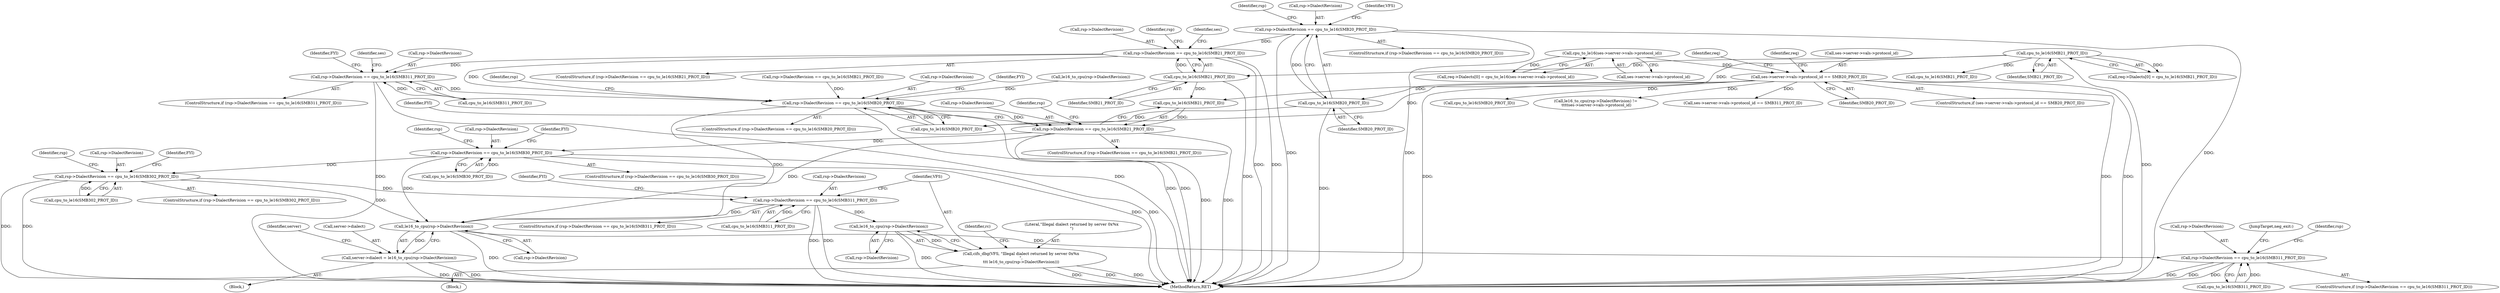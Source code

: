 digraph "0_linux_b57a55e2200ede754e4dc9cce4ba9402544b9365@pointer" {
"1000537" [label="(Call,rsp->DialectRevision == cpu_to_le16(SMB21_PROT_ID))"];
"1000522" [label="(Call,rsp->DialectRevision == cpu_to_le16(SMB20_PROT_ID))"];
"1000526" [label="(Call,cpu_to_le16(SMB20_PROT_ID))"];
"1000345" [label="(Call,ses->server->vals->protocol_id == SMB20_PROT_ID)"];
"1000288" [label="(Call,cpu_to_le16(ses->server->vals->protocol_id))"];
"1000541" [label="(Call,cpu_to_le16(SMB21_PROT_ID))"];
"1000245" [label="(Call,cpu_to_le16(SMB21_PROT_ID))"];
"1000562" [label="(Call,rsp->DialectRevision == cpu_to_le16(SMB311_PROT_ID))"];
"1000617" [label="(Call,rsp->DialectRevision == cpu_to_le16(SMB20_PROT_ID))"];
"1000628" [label="(Call,rsp->DialectRevision == cpu_to_le16(SMB21_PROT_ID))"];
"1000639" [label="(Call,rsp->DialectRevision == cpu_to_le16(SMB30_PROT_ID))"];
"1000650" [label="(Call,rsp->DialectRevision == cpu_to_le16(SMB302_PROT_ID))"];
"1000661" [label="(Call,rsp->DialectRevision == cpu_to_le16(SMB311_PROT_ID))"];
"1000675" [label="(Call,le16_to_cpu(rsp->DialectRevision))"];
"1000672" [label="(Call,cifs_dbg(VFS, \"Illegal dialect returned by server 0x%x\n\",\n\t\t\t le16_to_cpu(rsp->DialectRevision)))"];
"1000688" [label="(Call,le16_to_cpu(rsp->DialectRevision))"];
"1000684" [label="(Call,server->dialect = le16_to_cpu(rsp->DialectRevision))"];
"1000819" [label="(Call,rsp->DialectRevision == cpu_to_le16(SMB311_PROT_ID))"];
"1000611" [label="(Identifier,FYI)"];
"1000618" [label="(Call,rsp->DialectRevision)"];
"1000538" [label="(Call,rsp->DialectRevision)"];
"1000364" [label="(Identifier,req)"];
"1000671" [label="(Block,)"];
"1000483" [label="(Call,cpu_to_le16(SMB20_PROT_ID))"];
"1000572" [label="(Identifier,ses)"];
"1000672" [label="(Call,cifs_dbg(VFS, \"Illegal dialect returned by server 0x%x\n\",\n\t\t\t le16_to_cpu(rsp->DialectRevision)))"];
"1000561" [label="(ControlStructure,if (rsp->DialectRevision == cpu_to_le16(SMB311_PROT_ID)))"];
"1000537" [label="(Call,rsp->DialectRevision == cpu_to_le16(SMB21_PROT_ID))"];
"1000646" [label="(Identifier,FYI)"];
"1000819" [label="(Call,rsp->DialectRevision == cpu_to_le16(SMB311_PROT_ID))"];
"1000820" [label="(Call,rsp->DialectRevision)"];
"1000564" [label="(Identifier,rsp)"];
"1000624" [label="(Identifier,FYI)"];
"1000587" [label="(Call,le16_to_cpu(rsp->DialectRevision) !=\n \t\t\t\tses->server->vals->protocol_id)"];
"1000684" [label="(Call,server->dialect = le16_to_cpu(rsp->DialectRevision))"];
"1000539" [label="(Identifier,rsp)"];
"1000823" [label="(Call,cpu_to_le16(SMB311_PROT_ID))"];
"1000521" [label="(ControlStructure,if (rsp->DialectRevision == cpu_to_le16(SMB20_PROT_ID)))"];
"1000674" [label="(Literal,\"Illegal dialect returned by server 0x%x\n\")"];
"1000356" [label="(Identifier,req)"];
"1000662" [label="(Call,rsp->DialectRevision)"];
"1000563" [label="(Call,rsp->DialectRevision)"];
"1000547" [label="(Identifier,ses)"];
"1000676" [label="(Call,rsp->DialectRevision)"];
"1000372" [label="(Call,ses->server->vals->protocol_id == SMB311_PROT_ID)"];
"1000282" [label="(Call,req->Dialects[0] = cpu_to_le16(ses->server->vals->protocol_id))"];
"1000239" [label="(Call,req->Dialects[0] = cpu_to_le16(SMB21_PROT_ID))"];
"1000628" [label="(Call,rsp->DialectRevision == cpu_to_le16(SMB21_PROT_ID))"];
"1000526" [label="(Call,cpu_to_le16(SMB20_PROT_ID))"];
"1000566" [label="(Call,cpu_to_le16(SMB311_PROT_ID))"];
"1000246" [label="(Identifier,SMB21_PROT_ID)"];
"1000289" [label="(Call,ses->server->vals->protocol_id)"];
"1000680" [label="(Identifier,rc)"];
"1000562" [label="(Call,rsp->DialectRevision == cpu_to_le16(SMB311_PROT_ID))"];
"1000661" [label="(Call,rsp->DialectRevision == cpu_to_le16(SMB311_PROT_ID))"];
"1000660" [label="(ControlStructure,if (rsp->DialectRevision == cpu_to_le16(SMB311_PROT_ID)))"];
"1000673" [label="(Identifier,VFS)"];
"1000288" [label="(Call,cpu_to_le16(ses->server->vals->protocol_id))"];
"1000523" [label="(Call,rsp->DialectRevision)"];
"1000654" [label="(Call,cpu_to_le16(SMB302_PROT_ID))"];
"1000498" [label="(Call,cpu_to_le16(SMB21_PROT_ID))"];
"1000530" [label="(Identifier,VFS)"];
"1000639" [label="(Call,rsp->DialectRevision == cpu_to_le16(SMB30_PROT_ID))"];
"1000627" [label="(ControlStructure,if (rsp->DialectRevision == cpu_to_le16(SMB21_PROT_ID)))"];
"1000650" [label="(Call,rsp->DialectRevision == cpu_to_le16(SMB302_PROT_ID))"];
"1000588" [label="(Call,le16_to_cpu(rsp->DialectRevision))"];
"1000617" [label="(Call,rsp->DialectRevision == cpu_to_le16(SMB20_PROT_ID))"];
"1000353" [label="(Identifier,SMB20_PROT_ID)"];
"1000114" [label="(Block,)"];
"1000346" [label="(Call,ses->server->vals->protocol_id)"];
"1000616" [label="(ControlStructure,if (rsp->DialectRevision == cpu_to_le16(SMB20_PROT_ID)))"];
"1000641" [label="(Identifier,rsp)"];
"1000818" [label="(ControlStructure,if (rsp->DialectRevision == cpu_to_le16(SMB311_PROT_ID)))"];
"1000632" [label="(Call,cpu_to_le16(SMB21_PROT_ID))"];
"1000643" [label="(Call,cpu_to_le16(SMB30_PROT_ID))"];
"1000522" [label="(Call,rsp->DialectRevision == cpu_to_le16(SMB20_PROT_ID))"];
"1000635" [label="(Identifier,FYI)"];
"1000652" [label="(Identifier,rsp)"];
"1000668" [label="(Identifier,FYI)"];
"1000848" [label="(MethodReturn,RET)"];
"1000541" [label="(Call,cpu_to_le16(SMB21_PROT_ID))"];
"1000630" [label="(Identifier,rsp)"];
"1000245" [label="(Call,cpu_to_le16(SMB21_PROT_ID))"];
"1000842" [label="(JumpTarget,neg_exit:)"];
"1000651" [label="(Call,rsp->DialectRevision)"];
"1000621" [label="(Call,cpu_to_le16(SMB20_PROT_ID))"];
"1000638" [label="(ControlStructure,if (rsp->DialectRevision == cpu_to_le16(SMB30_PROT_ID)))"];
"1000688" [label="(Call,le16_to_cpu(rsp->DialectRevision))"];
"1000649" [label="(ControlStructure,if (rsp->DialectRevision == cpu_to_le16(SMB302_PROT_ID)))"];
"1000629" [label="(Call,rsp->DialectRevision)"];
"1000640" [label="(Call,rsp->DialectRevision)"];
"1000345" [label="(Call,ses->server->vals->protocol_id == SMB20_PROT_ID)"];
"1000694" [label="(Identifier,server)"];
"1000344" [label="(ControlStructure,if (ses->server->vals->protocol_id == SMB20_PROT_ID))"];
"1000685" [label="(Call,server->dialect)"];
"1000675" [label="(Call,le16_to_cpu(rsp->DialectRevision))"];
"1000536" [label="(ControlStructure,if (rsp->DialectRevision == cpu_to_le16(SMB21_PROT_ID)))"];
"1000657" [label="(Identifier,FYI)"];
"1000663" [label="(Identifier,rsp)"];
"1000689" [label="(Call,rsp->DialectRevision)"];
"1000527" [label="(Identifier,SMB20_PROT_ID)"];
"1000665" [label="(Call,cpu_to_le16(SMB311_PROT_ID))"];
"1000828" [label="(Identifier,rsp)"];
"1000494" [label="(Call,rsp->DialectRevision == cpu_to_le16(SMB21_PROT_ID))"];
"1000542" [label="(Identifier,SMB21_PROT_ID)"];
"1000537" -> "1000536"  [label="AST: "];
"1000537" -> "1000541"  [label="CFG: "];
"1000538" -> "1000537"  [label="AST: "];
"1000541" -> "1000537"  [label="AST: "];
"1000547" -> "1000537"  [label="CFG: "];
"1000564" -> "1000537"  [label="CFG: "];
"1000537" -> "1000848"  [label="DDG: "];
"1000537" -> "1000848"  [label="DDG: "];
"1000522" -> "1000537"  [label="DDG: "];
"1000541" -> "1000537"  [label="DDG: "];
"1000537" -> "1000562"  [label="DDG: "];
"1000537" -> "1000617"  [label="DDG: "];
"1000522" -> "1000521"  [label="AST: "];
"1000522" -> "1000526"  [label="CFG: "];
"1000523" -> "1000522"  [label="AST: "];
"1000526" -> "1000522"  [label="AST: "];
"1000530" -> "1000522"  [label="CFG: "];
"1000539" -> "1000522"  [label="CFG: "];
"1000522" -> "1000848"  [label="DDG: "];
"1000522" -> "1000848"  [label="DDG: "];
"1000522" -> "1000848"  [label="DDG: "];
"1000526" -> "1000522"  [label="DDG: "];
"1000526" -> "1000527"  [label="CFG: "];
"1000527" -> "1000526"  [label="AST: "];
"1000526" -> "1000848"  [label="DDG: "];
"1000345" -> "1000526"  [label="DDG: "];
"1000526" -> "1000621"  [label="DDG: "];
"1000345" -> "1000344"  [label="AST: "];
"1000345" -> "1000353"  [label="CFG: "];
"1000346" -> "1000345"  [label="AST: "];
"1000353" -> "1000345"  [label="AST: "];
"1000356" -> "1000345"  [label="CFG: "];
"1000364" -> "1000345"  [label="CFG: "];
"1000345" -> "1000848"  [label="DDG: "];
"1000345" -> "1000848"  [label="DDG: "];
"1000345" -> "1000848"  [label="DDG: "];
"1000288" -> "1000345"  [label="DDG: "];
"1000345" -> "1000372"  [label="DDG: "];
"1000345" -> "1000483"  [label="DDG: "];
"1000345" -> "1000587"  [label="DDG: "];
"1000345" -> "1000621"  [label="DDG: "];
"1000288" -> "1000282"  [label="AST: "];
"1000288" -> "1000289"  [label="CFG: "];
"1000289" -> "1000288"  [label="AST: "];
"1000282" -> "1000288"  [label="CFG: "];
"1000288" -> "1000282"  [label="DDG: "];
"1000541" -> "1000542"  [label="CFG: "];
"1000542" -> "1000541"  [label="AST: "];
"1000541" -> "1000848"  [label="DDG: "];
"1000245" -> "1000541"  [label="DDG: "];
"1000541" -> "1000632"  [label="DDG: "];
"1000245" -> "1000239"  [label="AST: "];
"1000245" -> "1000246"  [label="CFG: "];
"1000246" -> "1000245"  [label="AST: "];
"1000239" -> "1000245"  [label="CFG: "];
"1000245" -> "1000848"  [label="DDG: "];
"1000245" -> "1000239"  [label="DDG: "];
"1000245" -> "1000498"  [label="DDG: "];
"1000245" -> "1000632"  [label="DDG: "];
"1000562" -> "1000561"  [label="AST: "];
"1000562" -> "1000566"  [label="CFG: "];
"1000563" -> "1000562"  [label="AST: "];
"1000566" -> "1000562"  [label="AST: "];
"1000572" -> "1000562"  [label="CFG: "];
"1000611" -> "1000562"  [label="CFG: "];
"1000562" -> "1000848"  [label="DDG: "];
"1000562" -> "1000848"  [label="DDG: "];
"1000566" -> "1000562"  [label="DDG: "];
"1000562" -> "1000617"  [label="DDG: "];
"1000617" -> "1000616"  [label="AST: "];
"1000617" -> "1000621"  [label="CFG: "];
"1000618" -> "1000617"  [label="AST: "];
"1000621" -> "1000617"  [label="AST: "];
"1000624" -> "1000617"  [label="CFG: "];
"1000630" -> "1000617"  [label="CFG: "];
"1000617" -> "1000848"  [label="DDG: "];
"1000617" -> "1000848"  [label="DDG: "];
"1000588" -> "1000617"  [label="DDG: "];
"1000494" -> "1000617"  [label="DDG: "];
"1000621" -> "1000617"  [label="DDG: "];
"1000617" -> "1000628"  [label="DDG: "];
"1000617" -> "1000688"  [label="DDG: "];
"1000628" -> "1000627"  [label="AST: "];
"1000628" -> "1000632"  [label="CFG: "];
"1000629" -> "1000628"  [label="AST: "];
"1000632" -> "1000628"  [label="AST: "];
"1000635" -> "1000628"  [label="CFG: "];
"1000641" -> "1000628"  [label="CFG: "];
"1000628" -> "1000848"  [label="DDG: "];
"1000628" -> "1000848"  [label="DDG: "];
"1000632" -> "1000628"  [label="DDG: "];
"1000628" -> "1000639"  [label="DDG: "];
"1000628" -> "1000688"  [label="DDG: "];
"1000639" -> "1000638"  [label="AST: "];
"1000639" -> "1000643"  [label="CFG: "];
"1000640" -> "1000639"  [label="AST: "];
"1000643" -> "1000639"  [label="AST: "];
"1000646" -> "1000639"  [label="CFG: "];
"1000652" -> "1000639"  [label="CFG: "];
"1000639" -> "1000848"  [label="DDG: "];
"1000639" -> "1000848"  [label="DDG: "];
"1000643" -> "1000639"  [label="DDG: "];
"1000639" -> "1000650"  [label="DDG: "];
"1000639" -> "1000688"  [label="DDG: "];
"1000650" -> "1000649"  [label="AST: "];
"1000650" -> "1000654"  [label="CFG: "];
"1000651" -> "1000650"  [label="AST: "];
"1000654" -> "1000650"  [label="AST: "];
"1000657" -> "1000650"  [label="CFG: "];
"1000663" -> "1000650"  [label="CFG: "];
"1000650" -> "1000848"  [label="DDG: "];
"1000650" -> "1000848"  [label="DDG: "];
"1000654" -> "1000650"  [label="DDG: "];
"1000650" -> "1000661"  [label="DDG: "];
"1000650" -> "1000688"  [label="DDG: "];
"1000661" -> "1000660"  [label="AST: "];
"1000661" -> "1000665"  [label="CFG: "];
"1000662" -> "1000661"  [label="AST: "];
"1000665" -> "1000661"  [label="AST: "];
"1000668" -> "1000661"  [label="CFG: "];
"1000673" -> "1000661"  [label="CFG: "];
"1000661" -> "1000848"  [label="DDG: "];
"1000661" -> "1000848"  [label="DDG: "];
"1000665" -> "1000661"  [label="DDG: "];
"1000661" -> "1000675"  [label="DDG: "];
"1000661" -> "1000688"  [label="DDG: "];
"1000675" -> "1000672"  [label="AST: "];
"1000675" -> "1000676"  [label="CFG: "];
"1000676" -> "1000675"  [label="AST: "];
"1000672" -> "1000675"  [label="CFG: "];
"1000675" -> "1000848"  [label="DDG: "];
"1000675" -> "1000672"  [label="DDG: "];
"1000672" -> "1000671"  [label="AST: "];
"1000673" -> "1000672"  [label="AST: "];
"1000674" -> "1000672"  [label="AST: "];
"1000680" -> "1000672"  [label="CFG: "];
"1000672" -> "1000848"  [label="DDG: "];
"1000672" -> "1000848"  [label="DDG: "];
"1000672" -> "1000848"  [label="DDG: "];
"1000688" -> "1000684"  [label="AST: "];
"1000688" -> "1000689"  [label="CFG: "];
"1000689" -> "1000688"  [label="AST: "];
"1000684" -> "1000688"  [label="CFG: "];
"1000688" -> "1000848"  [label="DDG: "];
"1000688" -> "1000684"  [label="DDG: "];
"1000688" -> "1000819"  [label="DDG: "];
"1000684" -> "1000114"  [label="AST: "];
"1000685" -> "1000684"  [label="AST: "];
"1000694" -> "1000684"  [label="CFG: "];
"1000684" -> "1000848"  [label="DDG: "];
"1000684" -> "1000848"  [label="DDG: "];
"1000819" -> "1000818"  [label="AST: "];
"1000819" -> "1000823"  [label="CFG: "];
"1000820" -> "1000819"  [label="AST: "];
"1000823" -> "1000819"  [label="AST: "];
"1000828" -> "1000819"  [label="CFG: "];
"1000842" -> "1000819"  [label="CFG: "];
"1000819" -> "1000848"  [label="DDG: "];
"1000819" -> "1000848"  [label="DDG: "];
"1000819" -> "1000848"  [label="DDG: "];
"1000823" -> "1000819"  [label="DDG: "];
}
